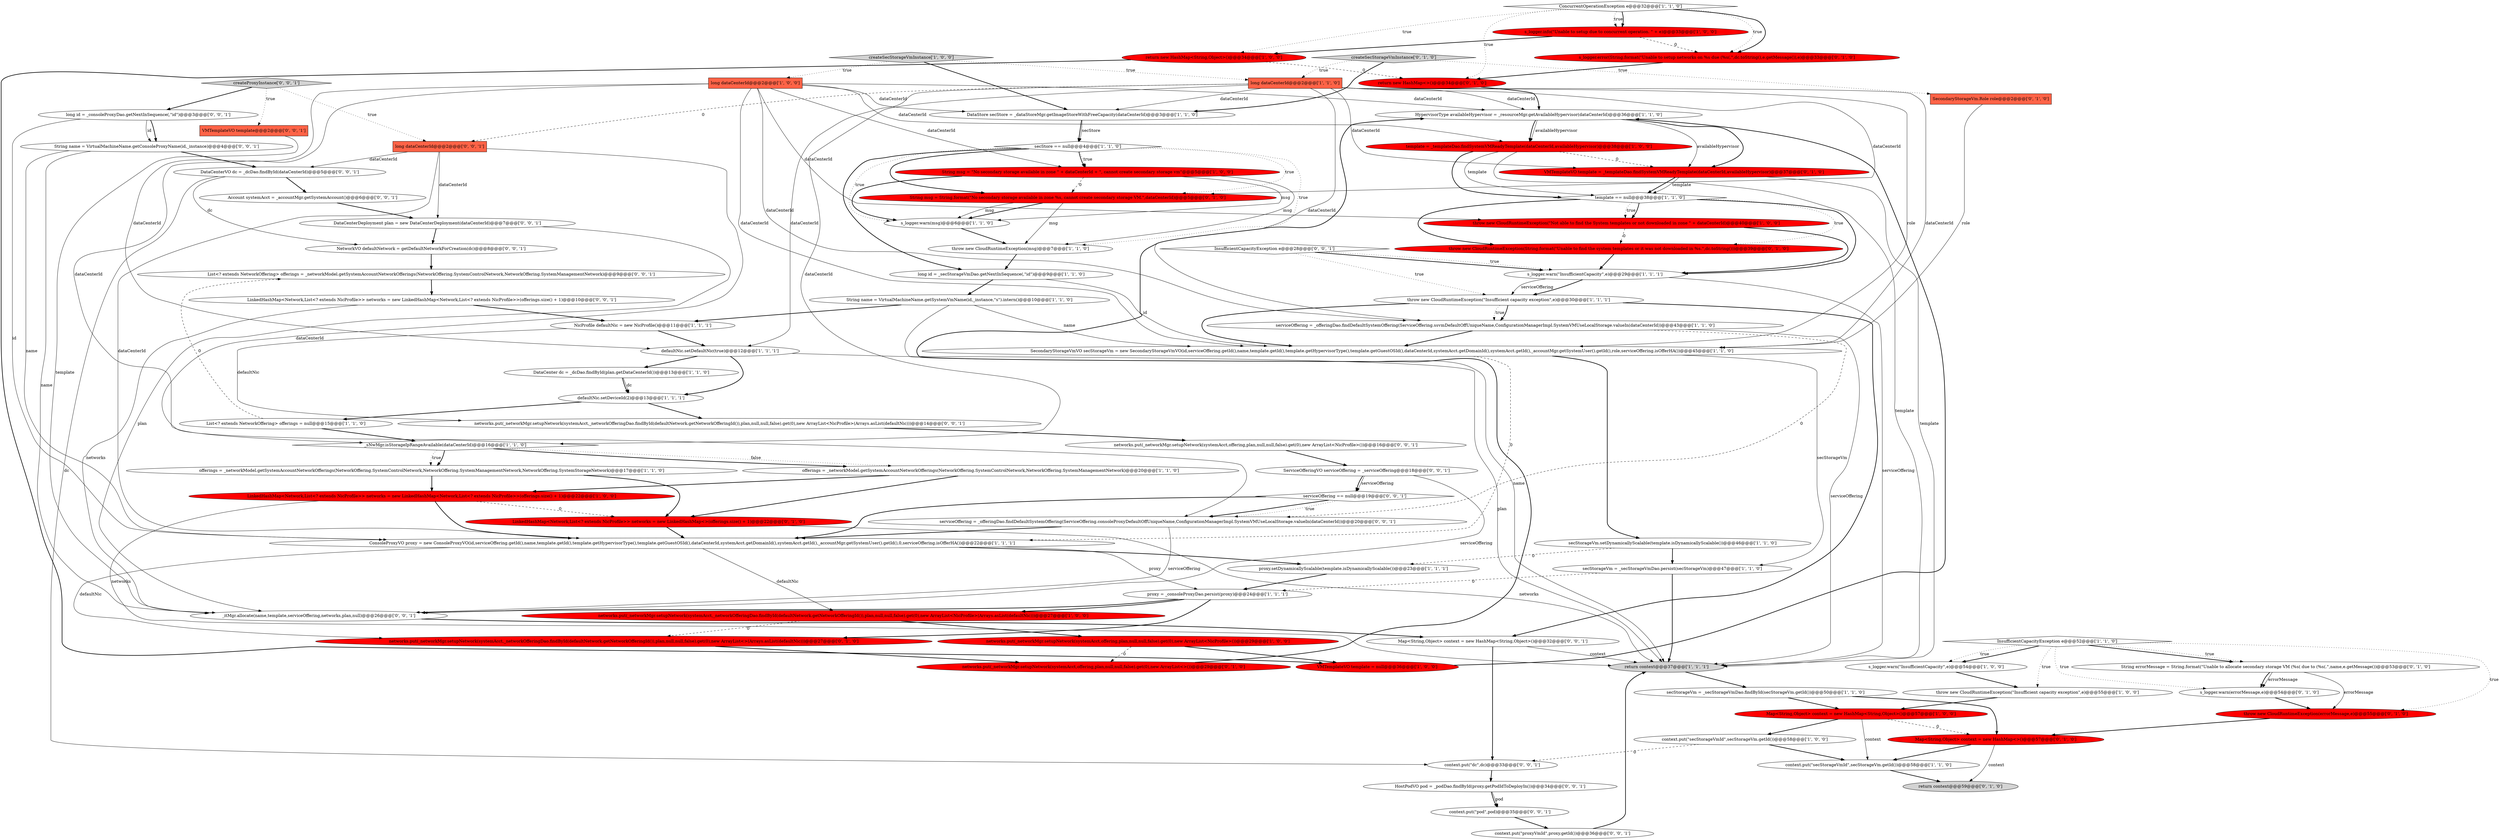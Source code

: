 digraph {
60 [style = filled, label = "return new HashMap<>()@@@34@@@['0', '1', '0']", fillcolor = red, shape = ellipse image = "AAA1AAABBB2BBB"];
27 [style = filled, label = "template == null@@@38@@@['1', '1', '0']", fillcolor = white, shape = diamond image = "AAA0AAABBB1BBB"];
39 [style = filled, label = "throw new CloudRuntimeException(msg)@@@7@@@['1', '1', '0']", fillcolor = white, shape = ellipse image = "AAA0AAABBB1BBB"];
62 [style = filled, label = "DataCenterDeployment plan = new DataCenterDeployment(dataCenterId)@@@7@@@['0', '0', '1']", fillcolor = white, shape = ellipse image = "AAA0AAABBB3BBB"];
57 [style = filled, label = "networks.put(_networkMgr.setupNetwork(systemAcct,offering,plan,null,null,false).get(0),new ArrayList<>())@@@29@@@['0', '1', '0']", fillcolor = red, shape = ellipse image = "AAA1AAABBB2BBB"];
74 [style = filled, label = "createProxyInstance['0', '0', '1']", fillcolor = lightgray, shape = diamond image = "AAA0AAABBB3BBB"];
52 [style = filled, label = "s_logger.warn(errorMessage,e)@@@54@@@['0', '1', '0']", fillcolor = white, shape = ellipse image = "AAA0AAABBB2BBB"];
20 [style = filled, label = "String name = VirtualMachineName.getSystemVmName(id,_instance,\"s\").intern()@@@10@@@['1', '1', '0']", fillcolor = white, shape = ellipse image = "AAA0AAABBB1BBB"];
34 [style = filled, label = "return new HashMap<String,Object>()@@@34@@@['1', '0', '0']", fillcolor = red, shape = ellipse image = "AAA1AAABBB1BBB"];
10 [style = filled, label = "secStorageVm.setDynamicallyScalable(template.isDynamicallyScalable())@@@46@@@['1', '1', '0']", fillcolor = white, shape = ellipse image = "AAA0AAABBB1BBB"];
14 [style = filled, label = "HypervisorType availableHypervisor = _resourceMgr.getAvailableHypervisor(dataCenterId)@@@36@@@['1', '1', '0']", fillcolor = white, shape = ellipse image = "AAA0AAABBB1BBB"];
80 [style = filled, label = "Account systemAcct = _accountMgr.getSystemAccount()@@@6@@@['0', '0', '1']", fillcolor = white, shape = ellipse image = "AAA0AAABBB3BBB"];
38 [style = filled, label = "offerings = _networkModel.getSystemAccountNetworkOfferings(NetworkOffering.SystemControlNetwork,NetworkOffering.SystemManagementNetwork,NetworkOffering.SystemStorageNetwork)@@@17@@@['1', '1', '0']", fillcolor = white, shape = ellipse image = "AAA0AAABBB1BBB"];
1 [style = filled, label = "secStore == null@@@4@@@['1', '1', '0']", fillcolor = white, shape = diamond image = "AAA0AAABBB1BBB"];
15 [style = filled, label = "throw new CloudRuntimeException(\"Not able to find the System templates or not downloaded in zone \" + dataCenterId)@@@40@@@['1', '0', '0']", fillcolor = red, shape = ellipse image = "AAA1AAABBB1BBB"];
4 [style = filled, label = "throw new CloudRuntimeException(\"Insufficient capacity exception\",e)@@@55@@@['1', '0', '0']", fillcolor = white, shape = ellipse image = "AAA0AAABBB1BBB"];
0 [style = filled, label = "s_logger.warn(\"InsufficientCapacity\",e)@@@54@@@['1', '0', '0']", fillcolor = white, shape = ellipse image = "AAA0AAABBB1BBB"];
26 [style = filled, label = "defaultNic.setDeviceId(2)@@@13@@@['1', '1', '1']", fillcolor = white, shape = ellipse image = "AAA0AAABBB1BBB"];
43 [style = filled, label = "long dataCenterId@@@2@@@['1', '1', '0']", fillcolor = tomato, shape = box image = "AAA0AAABBB1BBB"];
56 [style = filled, label = "String msg = String.format(\"No secondary storage available in zone %s, cannot create secondary storage VM.\",dataCenterId)@@@5@@@['0', '1', '0']", fillcolor = red, shape = ellipse image = "AAA1AAABBB2BBB"];
40 [style = filled, label = "defaultNic.setDefaultNic(true)@@@12@@@['1', '1', '1']", fillcolor = white, shape = ellipse image = "AAA0AAABBB1BBB"];
72 [style = filled, label = "serviceOffering = _offeringDao.findDefaultSystemOffering(ServiceOffering.consoleProxyDefaultOffUniqueName,ConfigurationManagerImpl.SystemVMUseLocalStorage.valueIn(dataCenterId))@@@20@@@['0', '0', '1']", fillcolor = white, shape = ellipse image = "AAA0AAABBB3BBB"];
31 [style = filled, label = "ConsoleProxyVO proxy = new ConsoleProxyVO(id,serviceOffering.getId(),name,template.getId(),template.getHypervisorType(),template.getGuestOSId(),dataCenterId,systemAcct.getDomainId(),systemAcct.getId(),_accountMgr.getSystemUser().getId(),0,serviceOffering.isOfferHA())@@@22@@@['1', '1', '1']", fillcolor = white, shape = ellipse image = "AAA0AAABBB1BBB"];
32 [style = filled, label = "s_logger.warn(msg)@@@6@@@['1', '1', '0']", fillcolor = white, shape = ellipse image = "AAA0AAABBB1BBB"];
8 [style = filled, label = "context.put(\"secStorageVmId\",secStorageVm.getId())@@@58@@@['1', '1', '0']", fillcolor = white, shape = ellipse image = "AAA0AAABBB1BBB"];
22 [style = filled, label = "String msg = \"No secondary storage available in zone \" + dataCenterId + \", cannot create secondary storage vm\"@@@5@@@['1', '0', '0']", fillcolor = red, shape = ellipse image = "AAA1AAABBB1BBB"];
48 [style = filled, label = "createSecStorageVmInstance['0', '1', '0']", fillcolor = lightgray, shape = diamond image = "AAA0AAABBB2BBB"];
13 [style = filled, label = "context.put(\"secStorageVmId\",secStorageVm.getId())@@@58@@@['1', '0', '0']", fillcolor = white, shape = ellipse image = "AAA0AAABBB1BBB"];
36 [style = filled, label = "_sNwMgr.isStorageIpRangeAvailable(dataCenterId)@@@16@@@['1', '1', '0']", fillcolor = white, shape = diamond image = "AAA0AAABBB1BBB"];
6 [style = filled, label = "long id = _secStorageVmDao.getNextInSequence(,\"id\")@@@9@@@['1', '1', '0']", fillcolor = white, shape = ellipse image = "AAA0AAABBB1BBB"];
45 [style = filled, label = "SecondaryStorageVmVO secStorageVm = new SecondaryStorageVmVO(id,serviceOffering.getId(),name,template.getId(),template.getHypervisorType(),template.getGuestOSId(),dataCenterId,systemAcct.getDomainId(),systemAcct.getId(),_accountMgr.getSystemUser().getId(),role,serviceOffering.isOfferHA())@@@45@@@['1', '1', '0']", fillcolor = white, shape = ellipse image = "AAA0AAABBB1BBB"];
83 [style = filled, label = "networks.put(_networkMgr.setupNetwork(systemAcct,_networkOfferingDao.findById(defaultNetwork.getNetworkOfferingId()),plan,null,null,false).get(0),new ArrayList<NicProfile>(Arrays.asList(defaultNic)))@@@14@@@['0', '0', '1']", fillcolor = white, shape = ellipse image = "AAA0AAABBB3BBB"];
49 [style = filled, label = "throw new CloudRuntimeException(String.format(\"Unable to find the system templates or it was not downloaded in %s.\",dc.toString()))@@@39@@@['0', '1', '0']", fillcolor = red, shape = ellipse image = "AAA1AAABBB2BBB"];
65 [style = filled, label = "_itMgr.allocate(name,template,serviceOffering,networks,plan,null)@@@26@@@['0', '0', '1']", fillcolor = white, shape = ellipse image = "AAA0AAABBB3BBB"];
73 [style = filled, label = "List<? extends NetworkOffering> offerings = _networkModel.getSystemAccountNetworkOfferings(NetworkOffering.SystemControlNetwork,NetworkOffering.SystemManagementNetwork)@@@9@@@['0', '0', '1']", fillcolor = white, shape = ellipse image = "AAA0AAABBB3BBB"];
78 [style = filled, label = "context.put(\"pod\",pod)@@@35@@@['0', '0', '1']", fillcolor = white, shape = ellipse image = "AAA0AAABBB3BBB"];
19 [style = filled, label = "s_logger.info(\"Unable to setup due to concurrent operation. \" + e)@@@33@@@['1', '0', '0']", fillcolor = red, shape = ellipse image = "AAA1AAABBB1BBB"];
79 [style = filled, label = "ServiceOfferingVO serviceOffering = _serviceOffering@@@18@@@['0', '0', '1']", fillcolor = white, shape = ellipse image = "AAA0AAABBB3BBB"];
82 [style = filled, label = "DataCenterVO dc = _dcDao.findById(dataCenterId)@@@5@@@['0', '0', '1']", fillcolor = white, shape = ellipse image = "AAA0AAABBB3BBB"];
16 [style = filled, label = "LinkedHashMap<Network,List<? extends NicProfile>> networks = new LinkedHashMap<Network,List<? extends NicProfile>>(offerings.size() + 1)@@@22@@@['1', '0', '0']", fillcolor = red, shape = ellipse image = "AAA1AAABBB1BBB"];
70 [style = filled, label = "context.put(\"proxyVmId\",proxy.getId())@@@36@@@['0', '0', '1']", fillcolor = white, shape = ellipse image = "AAA0AAABBB3BBB"];
2 [style = filled, label = "DataCenter dc = _dcDao.findById(plan.getDataCenterId())@@@13@@@['1', '1', '0']", fillcolor = white, shape = ellipse image = "AAA0AAABBB1BBB"];
55 [style = filled, label = "LinkedHashMap<Network,List<? extends NicProfile>> networks = new LinkedHashMap<>(offerings.size() + 1)@@@22@@@['0', '1', '0']", fillcolor = red, shape = ellipse image = "AAA1AAABBB2BBB"];
63 [style = filled, label = "HostPodVO pod = _podDao.findById(proxy.getPodIdToDeployIn())@@@34@@@['0', '0', '1']", fillcolor = white, shape = ellipse image = "AAA0AAABBB3BBB"];
44 [style = filled, label = "offerings = _networkModel.getSystemAccountNetworkOfferings(NetworkOffering.SystemControlNetwork,NetworkOffering.SystemManagementNetwork)@@@20@@@['1', '1', '0']", fillcolor = white, shape = ellipse image = "AAA0AAABBB1BBB"];
9 [style = filled, label = "networks.put(_networkMgr.setupNetwork(systemAcct,offering,plan,null,null,false).get(0),new ArrayList<NicProfile>())@@@29@@@['1', '0', '0']", fillcolor = red, shape = ellipse image = "AAA1AAABBB1BBB"];
21 [style = filled, label = "NicProfile defaultNic = new NicProfile()@@@11@@@['1', '1', '1']", fillcolor = white, shape = ellipse image = "AAA0AAABBB1BBB"];
29 [style = filled, label = "template = _templateDao.findSystemVMReadyTemplate(dataCenterId,availableHypervisor)@@@38@@@['1', '0', '0']", fillcolor = red, shape = ellipse image = "AAA1AAABBB1BBB"];
53 [style = filled, label = "SecondaryStorageVm.Role role@@@2@@@['0', '1', '0']", fillcolor = tomato, shape = box image = "AAA0AAABBB2BBB"];
11 [style = filled, label = "VMTemplateVO template = null@@@36@@@['1', '0', '0']", fillcolor = red, shape = ellipse image = "AAA1AAABBB1BBB"];
17 [style = filled, label = "networks.put(_networkMgr.setupNetwork(systemAcct,_networkOfferingDao.findById(defaultNetwork.getNetworkOfferingId()),plan,null,null,false).get(0),new ArrayList<NicProfile>(Arrays.asList(defaultNic)))@@@27@@@['1', '0', '0']", fillcolor = red, shape = ellipse image = "AAA1AAABBB1BBB"];
5 [style = filled, label = "DataStore secStore = _dataStoreMgr.getImageStoreWithFreeCapacity(dataCenterId)@@@3@@@['1', '1', '0']", fillcolor = white, shape = ellipse image = "AAA0AAABBB1BBB"];
25 [style = filled, label = "long dataCenterId@@@2@@@['1', '0', '0']", fillcolor = tomato, shape = box image = "AAA0AAABBB1BBB"];
28 [style = filled, label = "createSecStorageVmInstance['1', '0', '0']", fillcolor = lightgray, shape = diamond image = "AAA0AAABBB1BBB"];
42 [style = filled, label = "secStorageVm = _secStorageVmDao.persist(secStorageVm)@@@47@@@['1', '1', '0']", fillcolor = white, shape = ellipse image = "AAA0AAABBB1BBB"];
51 [style = filled, label = "networks.put(_networkMgr.setupNetwork(systemAcct,_networkOfferingDao.findById(defaultNetwork.getNetworkOfferingId()),plan,null,null,false).get(0),new ArrayList<>(Arrays.asList(defaultNic)))@@@27@@@['0', '1', '0']", fillcolor = red, shape = ellipse image = "AAA1AAABBB2BBB"];
23 [style = filled, label = "InsufficientCapacityException e@@@52@@@['1', '1', '0']", fillcolor = white, shape = diamond image = "AAA0AAABBB1BBB"];
54 [style = filled, label = "VMTemplateVO template = _templateDao.findSystemVMReadyTemplate(dataCenterId,availableHypervisor)@@@37@@@['0', '1', '0']", fillcolor = red, shape = ellipse image = "AAA1AAABBB2BBB"];
67 [style = filled, label = "String name = VirtualMachineName.getConsoleProxyName(id,_instance)@@@4@@@['0', '0', '1']", fillcolor = white, shape = ellipse image = "AAA0AAABBB3BBB"];
46 [style = filled, label = "return context@@@59@@@['0', '1', '0']", fillcolor = lightgray, shape = ellipse image = "AAA0AAABBB2BBB"];
71 [style = filled, label = "long id = _consoleProxyDao.getNextInSequence(,\"id\")@@@3@@@['0', '0', '1']", fillcolor = white, shape = ellipse image = "AAA0AAABBB3BBB"];
47 [style = filled, label = "throw new CloudRuntimeException(errorMessage,e)@@@55@@@['0', '1', '0']", fillcolor = red, shape = ellipse image = "AAA1AAABBB2BBB"];
76 [style = filled, label = "context.put(\"dc\",dc)@@@33@@@['0', '0', '1']", fillcolor = white, shape = ellipse image = "AAA0AAABBB3BBB"];
37 [style = filled, label = "ConcurrentOperationException e@@@32@@@['1', '1', '0']", fillcolor = white, shape = diamond image = "AAA0AAABBB1BBB"];
58 [style = filled, label = "String errorMessage = String.format(\"Unable to allocate secondary storage VM (%s( due to (%s(.\",name,e.getMessage())@@@53@@@['0', '1', '0']", fillcolor = white, shape = ellipse image = "AAA0AAABBB2BBB"];
12 [style = filled, label = "serviceOffering = _offeringDao.findDefaultSystemOffering(ServiceOffering.ssvmDefaultOffUniqueName,ConfigurationManagerImpl.SystemVMUseLocalStorage.valueIn(dataCenterId))@@@43@@@['1', '1', '0']", fillcolor = white, shape = ellipse image = "AAA0AAABBB1BBB"];
35 [style = filled, label = "return context@@@37@@@['1', '1', '1']", fillcolor = lightgray, shape = ellipse image = "AAA0AAABBB1BBB"];
7 [style = filled, label = "proxy.setDynamicallyScalable(template.isDynamicallyScalable())@@@23@@@['1', '1', '1']", fillcolor = white, shape = ellipse image = "AAA0AAABBB1BBB"];
66 [style = filled, label = "networks.put(_networkMgr.setupNetwork(systemAcct,offering,plan,null,null,false).get(0),new ArrayList<NicProfile>())@@@16@@@['0', '0', '1']", fillcolor = white, shape = ellipse image = "AAA0AAABBB3BBB"];
68 [style = filled, label = "serviceOffering == null@@@19@@@['0', '0', '1']", fillcolor = white, shape = diamond image = "AAA0AAABBB3BBB"];
77 [style = filled, label = "long dataCenterId@@@2@@@['0', '0', '1']", fillcolor = tomato, shape = box image = "AAA0AAABBB3BBB"];
59 [style = filled, label = "s_logger.error(String.format(\"Unable to setup networks on %s due (%s(.\",dc.toString(),e.getMessage()),e)@@@33@@@['0', '1', '0']", fillcolor = red, shape = ellipse image = "AAA1AAABBB2BBB"];
41 [style = filled, label = "List<? extends NetworkOffering> offerings = null@@@15@@@['1', '1', '0']", fillcolor = white, shape = ellipse image = "AAA0AAABBB1BBB"];
3 [style = filled, label = "secStorageVm = _secStorageVmDao.findById(secStorageVm.getId())@@@50@@@['1', '1', '0']", fillcolor = white, shape = ellipse image = "AAA0AAABBB1BBB"];
81 [style = filled, label = "LinkedHashMap<Network,List<? extends NicProfile>> networks = new LinkedHashMap<Network,List<? extends NicProfile>>(offerings.size() + 1)@@@10@@@['0', '0', '1']", fillcolor = white, shape = ellipse image = "AAA0AAABBB3BBB"];
24 [style = filled, label = "Map<String,Object> context = new HashMap<String,Object>()@@@57@@@['1', '0', '0']", fillcolor = red, shape = ellipse image = "AAA1AAABBB1BBB"];
64 [style = filled, label = "InsufficientCapacityException e@@@28@@@['0', '0', '1']", fillcolor = white, shape = diamond image = "AAA0AAABBB3BBB"];
75 [style = filled, label = "VMTemplateVO template@@@2@@@['0', '0', '1']", fillcolor = tomato, shape = box image = "AAA0AAABBB3BBB"];
61 [style = filled, label = "NetworkVO defaultNetwork = getDefaultNetworkForCreation(dc)@@@8@@@['0', '0', '1']", fillcolor = white, shape = ellipse image = "AAA0AAABBB3BBB"];
69 [style = filled, label = "Map<String,Object> context = new HashMap<String,Object>()@@@32@@@['0', '0', '1']", fillcolor = white, shape = ellipse image = "AAA0AAABBB3BBB"];
18 [style = filled, label = "proxy = _consoleProxyDao.persist(proxy)@@@24@@@['1', '1', '1']", fillcolor = white, shape = ellipse image = "AAA0AAABBB1BBB"];
30 [style = filled, label = "throw new CloudRuntimeException(\"Insufficient capacity exception\",e)@@@30@@@['1', '1', '1']", fillcolor = white, shape = ellipse image = "AAA0AAABBB1BBB"];
50 [style = filled, label = "Map<String,Object> context = new HashMap<>()@@@57@@@['0', '1', '0']", fillcolor = red, shape = ellipse image = "AAA1AAABBB2BBB"];
33 [style = filled, label = "s_logger.warn(\"InsufficientCapacity\",e)@@@29@@@['1', '1', '1']", fillcolor = white, shape = ellipse image = "AAA0AAABBB1BBB"];
40->2 [style = bold, label=""];
1->39 [style = dotted, label="true"];
58->47 [style = solid, label="errorMessage"];
2->26 [style = bold, label=""];
54->27 [style = bold, label=""];
12->45 [style = bold, label=""];
69->76 [style = bold, label=""];
9->11 [style = bold, label=""];
29->35 [style = solid, label="template"];
21->83 [style = solid, label="defaultNic"];
68->31 [style = bold, label=""];
3->24 [style = bold, label=""];
11->14 [style = bold, label=""];
43->77 [style = dashed, label="0"];
25->40 [style = solid, label="dataCenterId"];
17->9 [style = bold, label=""];
78->70 [style = bold, label=""];
62->61 [style = bold, label=""];
43->45 [style = solid, label="dataCenterId"];
28->25 [style = dotted, label="true"];
48->53 [style = dotted, label="true"];
57->14 [style = bold, label=""];
39->6 [style = bold, label=""];
20->45 [style = solid, label="name"];
27->49 [style = dotted, label="true"];
25->45 [style = solid, label="dataCenterId"];
27->15 [style = dotted, label="true"];
27->49 [style = bold, label=""];
36->38 [style = dotted, label="true"];
27->15 [style = bold, label=""];
75->65 [style = solid, label="template"];
71->67 [style = bold, label=""];
52->47 [style = bold, label=""];
40->35 [style = solid, label="plan"];
72->31 [style = bold, label=""];
23->4 [style = dotted, label="true"];
65->69 [style = bold, label=""];
70->35 [style = bold, label=""];
40->26 [style = bold, label=""];
48->43 [style = dotted, label="true"];
27->33 [style = bold, label=""];
64->33 [style = bold, label=""];
55->31 [style = bold, label=""];
22->39 [style = solid, label="msg"];
68->72 [style = dotted, label="true"];
25->12 [style = solid, label="dataCenterId"];
45->10 [style = bold, label=""];
38->55 [style = bold, label=""];
36->44 [style = dotted, label="false"];
25->36 [style = solid, label="dataCenterId"];
56->39 [style = solid, label="msg"];
26->83 [style = bold, label=""];
77->62 [style = solid, label="dataCenterId"];
6->45 [style = solid, label="id"];
19->34 [style = bold, label=""];
83->66 [style = bold, label=""];
28->5 [style = bold, label=""];
30->69 [style = bold, label=""];
63->78 [style = solid, label="pod"];
74->77 [style = dotted, label="true"];
59->60 [style = bold, label=""];
68->72 [style = bold, label=""];
71->67 [style = solid, label="id"];
56->32 [style = bold, label=""];
36->44 [style = bold, label=""];
43->5 [style = solid, label="dataCenterId"];
31->17 [style = solid, label="defaultNic"];
43->54 [style = solid, label="dataCenterId"];
63->78 [style = bold, label=""];
42->18 [style = dashed, label="0"];
1->22 [style = dotted, label="true"];
29->54 [style = dashed, label="0"];
30->12 [style = dotted, label="true"];
37->19 [style = dotted, label="true"];
22->32 [style = bold, label=""];
20->35 [style = solid, label="name"];
67->82 [style = bold, label=""];
25->29 [style = solid, label="dataCenterId"];
5->1 [style = solid, label="secStore"];
25->14 [style = solid, label="dataCenterId"];
1->32 [style = dotted, label="true"];
10->7 [style = dashed, label="0"];
25->5 [style = solid, label="dataCenterId"];
5->1 [style = bold, label=""];
29->27 [style = bold, label=""];
69->35 [style = solid, label="context"];
55->35 [style = solid, label="networks"];
79->65 [style = solid, label="serviceOffering"];
44->16 [style = bold, label=""];
2->26 [style = solid, label="dc"];
44->55 [style = bold, label=""];
31->18 [style = solid, label="proxy"];
50->46 [style = solid, label="context"];
22->32 [style = solid, label="msg"];
24->50 [style = dashed, label="0"];
79->68 [style = solid, label="serviceOffering"];
19->59 [style = dashed, label="0"];
33->30 [style = bold, label=""];
43->45 [style = solid, label="role"];
25->22 [style = solid, label="dataCenterId"];
14->29 [style = solid, label="availableHypervisor"];
67->31 [style = solid, label="name"];
43->14 [style = solid, label="dataCenterId"];
18->51 [style = bold, label=""];
1->56 [style = bold, label=""];
48->5 [style = bold, label=""];
18->65 [style = bold, label=""];
73->81 [style = bold, label=""];
67->65 [style = solid, label="name"];
64->33 [style = dotted, label="true"];
45->31 [style = dashed, label="0"];
81->65 [style = solid, label="networks"];
15->33 [style = bold, label=""];
24->13 [style = bold, label=""];
23->58 [style = bold, label=""];
54->27 [style = solid, label="template"];
74->75 [style = dotted, label="true"];
4->24 [style = bold, label=""];
35->3 [style = bold, label=""];
33->30 [style = solid, label="serviceOffering"];
23->52 [style = dotted, label="true"];
38->16 [style = bold, label=""];
80->62 [style = bold, label=""];
13->76 [style = dashed, label="0"];
23->0 [style = bold, label=""];
31->7 [style = bold, label=""];
47->50 [style = bold, label=""];
71->31 [style = solid, label="id"];
41->73 [style = dashed, label="0"];
12->72 [style = dashed, label="0"];
77->82 [style = solid, label="dataCenterId"];
24->8 [style = solid, label="context"];
6->20 [style = bold, label=""];
17->51 [style = dashed, label="0"];
81->21 [style = bold, label=""];
26->41 [style = bold, label=""];
30->12 [style = bold, label=""];
1->6 [style = bold, label=""];
41->36 [style = bold, label=""];
60->14 [style = bold, label=""];
22->56 [style = dashed, label="0"];
37->59 [style = dotted, label="true"];
14->54 [style = solid, label="availableHypervisor"];
16->31 [style = bold, label=""];
23->58 [style = dotted, label="true"];
43->40 [style = solid, label="dataCenterId"];
14->29 [style = bold, label=""];
28->43 [style = dotted, label="true"];
7->18 [style = bold, label=""];
64->30 [style = dotted, label="true"];
56->32 [style = solid, label="msg"];
32->39 [style = bold, label=""];
25->15 [style = solid, label="dataCenterId"];
45->42 [style = solid, label="secStorageVm"];
51->57 [style = bold, label=""];
37->34 [style = dotted, label="true"];
29->27 [style = solid, label="template"];
79->68 [style = bold, label=""];
23->0 [style = dotted, label="true"];
1->56 [style = dotted, label="true"];
3->50 [style = bold, label=""];
82->61 [style = solid, label="dc"];
43->56 [style = solid, label="dataCenterId"];
82->80 [style = bold, label=""];
23->47 [style = dotted, label="true"];
12->35 [style = solid, label="serviceOffering"];
37->60 [style = dotted, label="true"];
74->71 [style = bold, label=""];
43->36 [style = solid, label="dataCenterId"];
58->52 [style = solid, label="errorMessage"];
9->57 [style = dashed, label="0"];
31->51 [style = solid, label="defaultNic"];
18->17 [style = bold, label=""];
77->72 [style = solid, label="dataCenterId"];
16->35 [style = solid, label="networks"];
43->12 [style = solid, label="dataCenterId"];
53->45 [style = solid, label="role"];
82->76 [style = solid, label="dc"];
34->11 [style = bold, label=""];
42->35 [style = bold, label=""];
1->22 [style = bold, label=""];
20->21 [style = bold, label=""];
14->54 [style = bold, label=""];
8->46 [style = bold, label=""];
54->35 [style = solid, label="template"];
77->31 [style = solid, label="dataCenterId"];
10->42 [style = bold, label=""];
0->4 [style = bold, label=""];
15->49 [style = dashed, label="0"];
37->59 [style = bold, label=""];
49->33 [style = bold, label=""];
61->73 [style = bold, label=""];
50->8 [style = bold, label=""];
21->40 [style = bold, label=""];
33->35 [style = solid, label="serviceOffering"];
72->65 [style = solid, label="serviceOffering"];
62->65 [style = solid, label="plan"];
58->52 [style = bold, label=""];
37->19 [style = bold, label=""];
36->38 [style = bold, label=""];
13->8 [style = bold, label=""];
16->55 [style = dashed, label="0"];
34->60 [style = dashed, label="0"];
76->63 [style = bold, label=""];
30->45 [style = bold, label=""];
66->79 [style = bold, label=""];
}
